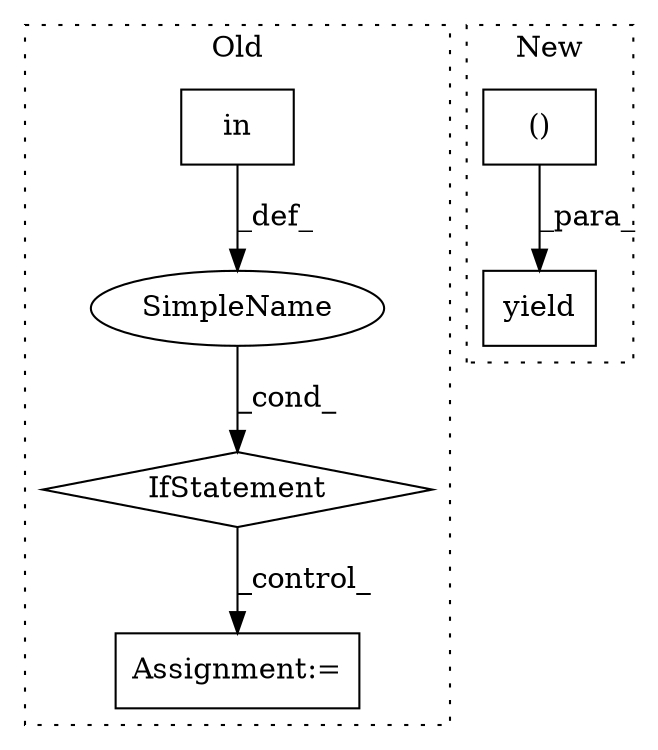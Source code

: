 digraph G {
subgraph cluster0 {
1 [label="in" a="105" s="11659" l="41" shape="box"];
3 [label="IfStatement" a="25" s="11647,11700" l="12,2" shape="diamond"];
4 [label="Assignment:=" a="7" s="11804" l="1" shape="box"];
5 [label="SimpleName" a="42" s="" l="" shape="ellipse"];
label = "Old";
style="dotted";
}
subgraph cluster1 {
2 [label="yield" a="112" s="9653" l="18" shape="box"];
6 [label="()" a="106" s="9353" l="29" shape="box"];
label = "New";
style="dotted";
}
1 -> 5 [label="_def_"];
3 -> 4 [label="_control_"];
5 -> 3 [label="_cond_"];
6 -> 2 [label="_para_"];
}